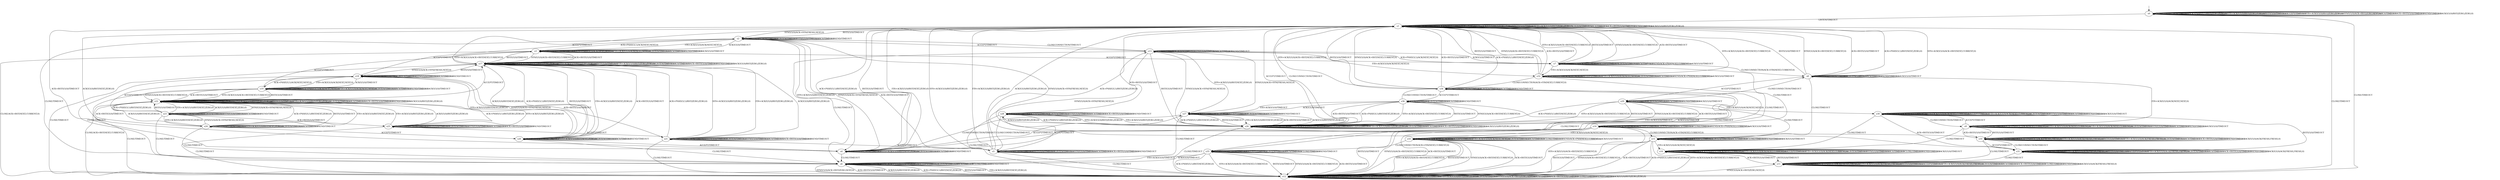 digraph h4 {
s0 [label="s0"];
s1 [label="s1"];
s12 [label="s12"];
s2 [label="s2"];
s26 [label="s26"];
s3 [label="s3"];
s4 [label="s4"];
s5 [label="s5"];
s6 [label="s6"];
s13 [label="s13"];
s7 [label="s7"];
s17 [label="s17"];
s27 [label="s27"];
s28 [label="s28"];
s8 [label="s8"];
s14 [label="s14"];
s18 [label="s18"];
s32 [label="s32"];
s9 [label="s9"];
s15 [label="s15"];
s19 [label="s19"];
s20 [label="s20"];
s21 [label="s21"];
s29 [label="s29"];
s33 [label="s33"];
s34 [label="s34"];
s10 [label="s10"];
s16 [label="s16"];
s22 [label="s22"];
s30 [label="s30"];
s35 [label="s35"];
s36 [label="s36"];
s11 [label="s11"];
s23 [label="s23"];
s31 [label="s31"];
s24 [label="s24"];
s25 [label="s25"];
s0 -> s0 [label="CLOSECONNECTION/TIMEOUT"];
s0 -> s0 [label="ACK+PSH(V,V,1)/RST(ZERO,ZERO,0)"];
s0 -> s0 [label="SYN+ACK(V,V,0)/RST(ZERO,ZERO,0)"];
s0 -> s0 [label="RST(V,V,0)/TIMEOUT"];
s0 -> s0 [label="ACCEPT/TIMEOUT"];
s0 -> s0 [label="FIN+ACK(V,V,0)/RST(ZERO,ZERO,0)"];
s0 -> s1 [label="LISTEN/TIMEOUT"];
s0 -> s0 [label="SYN(V,V,0)/ACK+RST(ZERO,NEXT,0)"];
s0 -> s0 [label="RCV/TIMEOUT"];
s0 -> s0 [label="ACK+RST(V,V,0)/TIMEOUT"];
s0 -> s12 [label="CLOSE/TIMEOUT"];
s0 -> s0 [label="SEND/TIMEOUT"];
s0 -> s0 [label="ACK(V,V,0)/RST(ZERO,ZERO,0)"];
s1 -> s1 [label="CLOSECONNECTION/TIMEOUT"];
s1 -> s1 [label="ACK+PSH(V,V,1)/RST(ZERO,ZERO,0)"];
s1 -> s1 [label="SYN+ACK(V,V,0)/RST(ZERO,ZERO,0)"];
s1 -> s1 [label="RST(V,V,0)/TIMEOUT"];
s1 -> s26 [label="ACCEPT/TIMEOUT"];
s1 -> s1 [label="FIN+ACK(V,V,0)/RST(ZERO,ZERO,0)"];
s1 -> s1 [label="LISTEN/TIMEOUT"];
s1 -> s2 [label="SYN(V,V,0)/ACK+SYN(FRESH,NEXT,0)"];
s1 -> s1 [label="RCV/TIMEOUT"];
s1 -> s1 [label="ACK+RST(V,V,0)/TIMEOUT"];
s1 -> s12 [label="CLOSE/TIMEOUT"];
s1 -> s1 [label="SEND/TIMEOUT"];
s1 -> s1 [label="ACK(V,V,0)/RST(ZERO,ZERO,0)"];
s12 -> s12 [label="CLOSECONNECTION/TIMEOUT"];
s12 -> s12 [label="ACK+PSH(V,V,1)/RST(ZERO,ZERO,0)"];
s12 -> s12 [label="SYN+ACK(V,V,0)/RST(ZERO,ZERO,0)"];
s12 -> s12 [label="RST(V,V,0)/TIMEOUT"];
s12 -> s12 [label="ACCEPT/TIMEOUT"];
s12 -> s12 [label="FIN+ACK(V,V,0)/RST(ZERO,ZERO,0)"];
s12 -> s12 [label="LISTEN/TIMEOUT"];
s12 -> s12 [label="SYN(V,V,0)/ACK+RST(ZERO,NEXT,0)"];
s12 -> s12 [label="RCV/TIMEOUT"];
s12 -> s12 [label="ACK+RST(V,V,0)/TIMEOUT"];
s12 -> s12 [label="CLOSE/TIMEOUT"];
s12 -> s12 [label="SEND/TIMEOUT"];
s12 -> s12 [label="ACK(V,V,0)/RST(ZERO,ZERO,0)"];
s2 -> s2 [label="CLOSECONNECTION/TIMEOUT"];
s2 -> s3 [label="ACK+PSH(V,V,1)/ACK(NEXT,NEXT,0)"];
s2 -> s4 [label="SYN+ACK(V,V,0)/RST(NEXT,ZERO,0)"];
s2 -> s1 [label="RST(V,V,0)/TIMEOUT"];
s2 -> s13 [label="ACCEPT/TIMEOUT"];
s2 -> s3 [label="FIN+ACK(V,V,0)/ACK(NEXT,NEXT,0)"];
s2 -> s2 [label="LISTEN/TIMEOUT"];
s2 -> s2 [label="SYN(V,V,0)/TIMEOUT"];
s2 -> s2 [label="RCV/TIMEOUT"];
s2 -> s5 [label="ACK+RST(V,V,0)/TIMEOUT"];
s2 -> s6 [label="CLOSE/TIMEOUT"];
s2 -> s2 [label="SEND/TIMEOUT"];
s2 -> s3 [label="ACK(V,V,0)/TIMEOUT"];
s26 -> s1 [label="CLOSECONNECTION/TIMEOUT"];
s26 -> s26 [label="ACK+PSH(V,V,1)/RST(ZERO,ZERO,0)"];
s26 -> s26 [label="SYN+ACK(V,V,0)/RST(ZERO,ZERO,0)"];
s26 -> s26 [label="RST(V,V,0)/TIMEOUT"];
s26 -> s26 [label="ACCEPT/TIMEOUT"];
s26 -> s26 [label="FIN+ACK(V,V,0)/RST(ZERO,ZERO,0)"];
s26 -> s26 [label="LISTEN/TIMEOUT"];
s26 -> s13 [label="SYN(V,V,0)/ACK+SYN(FRESH,NEXT,0)"];
s26 -> s26 [label="RCV/TIMEOUT"];
s26 -> s26 [label="ACK+RST(V,V,0)/TIMEOUT"];
s26 -> s12 [label="CLOSE/TIMEOUT"];
s26 -> s26 [label="SEND/TIMEOUT"];
s26 -> s26 [label="ACK(V,V,0)/RST(ZERO,ZERO,0)"];
s3 -> s3 [label="CLOSECONNECTION/TIMEOUT"];
s3 -> s3 [label="ACK+PSH(V,V,1)/ACK(NEXT,NEXT,0)"];
s3 -> s17 [label="SYN+ACK(V,V,0)/ACK+RST(NEXT,CURRENT,0)"];
s3 -> s17 [label="RST(V,V,0)/TIMEOUT"];
s3 -> s7 [label="ACCEPT/TIMEOUT"];
s3 -> s3 [label="FIN+ACK(V,V,0)/ACK(NEXT,NEXT,0)"];
s3 -> s3 [label="LISTEN/TIMEOUT"];
s3 -> s17 [label="SYN(V,V,0)/ACK+RST(NEXT,CURRENT,0)"];
s3 -> s3 [label="RCV/TIMEOUT"];
s3 -> s17 [label="ACK+RST(V,V,0)/TIMEOUT"];
s3 -> s12 [label="CLOSE/ACK+RST(NEXT,CURRENT,0)"];
s3 -> s3 [label="SEND/TIMEOUT"];
s3 -> s3 [label="ACK(V,V,0)/TIMEOUT"];
s4 -> s4 [label="CLOSECONNECTION/TIMEOUT"];
s4 -> s1 [label="ACK+PSH(V,V,1)/RST(NEXT,ZERO,0)"];
s4 -> s4 [label="SYN+ACK(V,V,0)/RST(NEXT,ZERO,0)"];
s4 -> s1 [label="RST(V,V,0)/TIMEOUT"];
s4 -> s27 [label="ACCEPT/TIMEOUT"];
s4 -> s1 [label="FIN+ACK(V,V,0)/RST(NEXT,ZERO,0)"];
s4 -> s4 [label="LISTEN/TIMEOUT"];
s4 -> s2 [label="SYN(V,V,0)/ACK+SYN(FRESH,NEXT,0)"];
s4 -> s4 [label="RCV/TIMEOUT"];
s4 -> s1 [label="ACK+RST(V,V,0)/TIMEOUT"];
s4 -> s6 [label="CLOSE/TIMEOUT"];
s4 -> s4 [label="SEND/TIMEOUT"];
s4 -> s1 [label="ACK(V,V,0)/RST(NEXT,ZERO,0)"];
s5 -> s5 [label="CLOSECONNECTION/TIMEOUT"];
s5 -> s1 [label="ACK+PSH(V,V,1)/RST(ZERO,ZERO,0)"];
s5 -> s1 [label="SYN+ACK(V,V,0)/RST(ZERO,ZERO,0)"];
s5 -> s5 [label="RST(V,V,0)/TIMEOUT"];
s5 -> s28 [label="ACCEPT/TIMEOUT"];
s5 -> s1 [label="FIN+ACK(V,V,0)/RST(ZERO,ZERO,0)"];
s5 -> s5 [label="LISTEN/TIMEOUT"];
s5 -> s5 [label="SYN(V,V,0)/TIMEOUT"];
s5 -> s5 [label="RCV/TIMEOUT"];
s5 -> s5 [label="ACK+RST(V,V,0)/TIMEOUT"];
s5 -> s12 [label="CLOSE/TIMEOUT"];
s5 -> s5 [label="SEND/TIMEOUT"];
s5 -> s1 [label="ACK(V,V,0)/RST(ZERO,ZERO,0)"];
s6 -> s6 [label="CLOSECONNECTION/TIMEOUT"];
s6 -> s12 [label="ACK+PSH(V,V,1)/RST(NEXT,ZERO,0)"];
s6 -> s6 [label="SYN+ACK(V,V,0)/RST(NEXT,ZERO,0)"];
s6 -> s12 [label="RST(V,V,0)/TIMEOUT"];
s6 -> s6 [label="ACCEPT/TIMEOUT"];
s6 -> s12 [label="FIN+ACK(V,V,0)/RST(NEXT,ZERO,0)"];
s6 -> s6 [label="LISTEN/TIMEOUT"];
s6 -> s12 [label="SYN(V,V,0)/ACK+RST(ZERO,NEXT,0)"];
s6 -> s6 [label="RCV/TIMEOUT"];
s6 -> s12 [label="ACK+RST(V,V,0)/TIMEOUT"];
s6 -> s6 [label="CLOSE/TIMEOUT"];
s6 -> s6 [label="SEND/TIMEOUT"];
s6 -> s12 [label="ACK(V,V,0)/RST(NEXT,ZERO,0)"];
s13 -> s2 [label="CLOSECONNECTION/TIMEOUT"];
s13 -> s7 [label="ACK+PSH(V,V,1)/ACK(NEXT,NEXT,0)"];
s13 -> s27 [label="SYN+ACK(V,V,0)/RST(NEXT,ZERO,0)"];
s13 -> s26 [label="RST(V,V,0)/TIMEOUT"];
s13 -> s13 [label="ACCEPT/TIMEOUT"];
s13 -> s32 [label="FIN+ACK(V,V,0)/ACK(NEXT,NEXT,0)"];
s13 -> s13 [label="LISTEN/TIMEOUT"];
s13 -> s13 [label="SYN(V,V,0)/TIMEOUT"];
s13 -> s13 [label="RCV/TIMEOUT"];
s13 -> s28 [label="ACK+RST(V,V,0)/TIMEOUT"];
s13 -> s6 [label="CLOSE/TIMEOUT"];
s13 -> s13 [label="SEND/TIMEOUT"];
s13 -> s7 [label="ACK(V,V,0)/TIMEOUT"];
s7 -> s8 [label="CLOSECONNECTION/ACK+FIN(NEXT,CURRENT,0)"];
s7 -> s7 [label="ACK+PSH(V,V,1)/ACK(NEXT,NEXT,0)"];
s7 -> s1 [label="SYN+ACK(V,V,0)/ACK+RST(NEXT,CURRENT,0)"];
s7 -> s1 [label="RST(V,V,0)/TIMEOUT"];
s7 -> s7 [label="ACCEPT/TIMEOUT"];
s7 -> s32 [label="FIN+ACK(V,V,0)/ACK(NEXT,NEXT,0)"];
s7 -> s7 [label="LISTEN/TIMEOUT"];
s7 -> s1 [label="SYN(V,V,0)/ACK+RST(NEXT,CURRENT,0)"];
s7 -> s7 [label="RCV/TIMEOUT"];
s7 -> s1 [label="ACK+RST(V,V,0)/TIMEOUT"];
s7 -> s14 [label="CLOSE/TIMEOUT"];
s7 -> s7 [label="SEND/ACK+PSH(NEXT,CURRENT,1)"];
s7 -> s7 [label="ACK(V,V,0)/TIMEOUT"];
s17 -> s17 [label="CLOSECONNECTION/TIMEOUT"];
s17 -> s17 [label="ACK+PSH(V,V,1)/RST(ZERO,ZERO,0)"];
s17 -> s17 [label="SYN+ACK(V,V,0)/RST(ZERO,ZERO,0)"];
s17 -> s17 [label="RST(V,V,0)/TIMEOUT"];
s17 -> s1 [label="ACCEPT/TIMEOUT"];
s17 -> s17 [label="FIN+ACK(V,V,0)/RST(ZERO,ZERO,0)"];
s17 -> s17 [label="LISTEN/TIMEOUT"];
s17 -> s18 [label="SYN(V,V,0)/ACK+SYN(FRESH,NEXT,0)"];
s17 -> s17 [label="RCV/TIMEOUT"];
s17 -> s17 [label="ACK+RST(V,V,0)/TIMEOUT"];
s17 -> s12 [label="CLOSE/TIMEOUT"];
s17 -> s17 [label="SEND/TIMEOUT"];
s17 -> s17 [label="ACK(V,V,0)/RST(ZERO,ZERO,0)"];
s27 -> s4 [label="CLOSECONNECTION/TIMEOUT"];
s27 -> s26 [label="ACK+PSH(V,V,1)/RST(NEXT,ZERO,0)"];
s27 -> s27 [label="SYN+ACK(V,V,0)/RST(NEXT,ZERO,0)"];
s27 -> s26 [label="RST(V,V,0)/TIMEOUT"];
s27 -> s27 [label="ACCEPT/TIMEOUT"];
s27 -> s26 [label="FIN+ACK(V,V,0)/RST(NEXT,ZERO,0)"];
s27 -> s27 [label="LISTEN/TIMEOUT"];
s27 -> s13 [label="SYN(V,V,0)/ACK+SYN(FRESH,NEXT,0)"];
s27 -> s27 [label="RCV/TIMEOUT"];
s27 -> s26 [label="ACK+RST(V,V,0)/TIMEOUT"];
s27 -> s6 [label="CLOSE/TIMEOUT"];
s27 -> s27 [label="SEND/TIMEOUT"];
s27 -> s26 [label="ACK(V,V,0)/RST(NEXT,ZERO,0)"];
s28 -> s5 [label="CLOSECONNECTION/TIMEOUT"];
s28 -> s26 [label="ACK+PSH(V,V,1)/RST(ZERO,ZERO,0)"];
s28 -> s26 [label="SYN+ACK(V,V,0)/RST(ZERO,ZERO,0)"];
s28 -> s28 [label="RST(V,V,0)/TIMEOUT"];
s28 -> s28 [label="ACCEPT/TIMEOUT"];
s28 -> s26 [label="FIN+ACK(V,V,0)/RST(ZERO,ZERO,0)"];
s28 -> s28 [label="LISTEN/TIMEOUT"];
s28 -> s28 [label="SYN(V,V,0)/TIMEOUT"];
s28 -> s28 [label="RCV/TIMEOUT"];
s28 -> s28 [label="ACK+RST(V,V,0)/TIMEOUT"];
s28 -> s12 [label="CLOSE/TIMEOUT"];
s28 -> s28 [label="SEND/TIMEOUT"];
s28 -> s26 [label="ACK(V,V,0)/RST(ZERO,ZERO,0)"];
s8 -> s8 [label="CLOSECONNECTION/TIMEOUT"];
s8 -> s1 [label="ACK+PSH(V,V,1)/RST(NEXT,ZERO,0)"];
s8 -> s1 [label="SYN+ACK(V,V,0)/ACK+RST(NEXT,CURRENT,0)"];
s8 -> s1 [label="RST(V,V,0)/TIMEOUT"];
s8 -> s29 [label="ACCEPT/TIMEOUT"];
s8 -> s9 [label="FIN+ACK(V,V,0)/ACK(NEXT,NEXT,0)"];
s8 -> s8 [label="LISTEN/TIMEOUT"];
s8 -> s1 [label="SYN(V,V,0)/ACK+RST(NEXT,CURRENT,0)"];
s8 -> s8 [label="RCV/TIMEOUT"];
s8 -> s1 [label="ACK+RST(V,V,0)/TIMEOUT"];
s8 -> s15 [label="CLOSE/TIMEOUT"];
s8 -> s8 [label="SEND/TIMEOUT"];
s8 -> s8 [label="ACK(V,V,0)/TIMEOUT"];
s14 -> s15 [label="CLOSECONNECTION/ACK+FIN(NEXT,CURRENT,0)"];
s14 -> s14 [label="ACK+PSH(V,V,1)/ACK(NEXT,NEXT,0)"];
s14 -> s12 [label="SYN+ACK(V,V,0)/ACK+RST(NEXT,CURRENT,0)"];
s14 -> s12 [label="RST(V,V,0)/TIMEOUT"];
s14 -> s14 [label="ACCEPT/TIMEOUT"];
s14 -> s33 [label="FIN+ACK(V,V,0)/ACK(NEXT,NEXT,0)"];
s14 -> s14 [label="LISTEN/TIMEOUT"];
s14 -> s12 [label="SYN(V,V,0)/ACK+RST(NEXT,CURRENT,0)"];
s14 -> s14 [label="RCV/TIMEOUT"];
s14 -> s12 [label="ACK+RST(V,V,0)/TIMEOUT"];
s14 -> s14 [label="CLOSE/TIMEOUT"];
s14 -> s14 [label="SEND/ACK+PSH(NEXT,CURRENT,1)"];
s14 -> s14 [label="ACK(V,V,0)/TIMEOUT"];
s18 -> s18 [label="CLOSECONNECTION/TIMEOUT"];
s18 -> s19 [label="ACK+PSH(V,V,1)/ACK(NEXT,NEXT,0)"];
s18 -> s20 [label="SYN+ACK(V,V,0)/RST(NEXT,ZERO,0)"];
s18 -> s17 [label="RST(V,V,0)/TIMEOUT"];
s18 -> s2 [label="ACCEPT/TIMEOUT"];
s18 -> s19 [label="FIN+ACK(V,V,0)/ACK(NEXT,NEXT,0)"];
s18 -> s18 [label="LISTEN/TIMEOUT"];
s18 -> s18 [label="SYN(V,V,0)/TIMEOUT"];
s18 -> s18 [label="RCV/TIMEOUT"];
s18 -> s21 [label="ACK+RST(V,V,0)/TIMEOUT"];
s18 -> s6 [label="CLOSE/TIMEOUT"];
s18 -> s18 [label="SEND/TIMEOUT"];
s18 -> s19 [label="ACK(V,V,0)/TIMEOUT"];
s32 -> s34 [label="CLOSECONNECTION/ACK+FIN(NEXT,CURRENT,0)"];
s32 -> s32 [label="ACK+PSH(V,V,1)/ACK(NEXT,NEXT,0)"];
s32 -> s1 [label="SYN+ACK(V,V,0)/ACK+RST(NEXT,CURRENT,0)"];
s32 -> s1 [label="RST(V,V,0)/TIMEOUT"];
s32 -> s32 [label="ACCEPT/TIMEOUT"];
s32 -> s32 [label="FIN+ACK(V,V,0)/ACK(NEXT,NEXT,0)"];
s32 -> s32 [label="LISTEN/TIMEOUT"];
s32 -> s1 [label="SYN(V,V,0)/ACK+RST(NEXT,CURRENT,0)"];
s32 -> s32 [label="RCV/TIMEOUT"];
s32 -> s1 [label="ACK+RST(V,V,0)/TIMEOUT"];
s32 -> s33 [label="CLOSE/TIMEOUT"];
s32 -> s32 [label="SEND/ACK+PSH(NEXT,CURRENT,1)"];
s32 -> s32 [label="ACK(V,V,0)/TIMEOUT"];
s9 -> s9 [label="CLOSECONNECTION/TIMEOUT"];
s9 -> s9 [label="ACK+PSH(V,V,1)/ACK(NEXT,CURRENT,0)"];
s9 -> s9 [label="SYN+ACK(V,V,0)/ACK(NEXT,CURRENT,0)"];
s9 -> s10 [label="RST(V,V,0)/TIMEOUT"];
s9 -> s30 [label="ACCEPT/TIMEOUT"];
s9 -> s9 [label="FIN+ACK(V,V,0)/ACK(NEXT,CURRENT,0)"];
s9 -> s9 [label="LISTEN/TIMEOUT"];
s9 -> s9 [label="SYN(V,V,0)/TIMEOUT"];
s9 -> s9 [label="RCV/TIMEOUT"];
s9 -> s10 [label="ACK+RST(V,V,0)/TIMEOUT"];
s9 -> s16 [label="CLOSE/TIMEOUT"];
s9 -> s9 [label="SEND/TIMEOUT"];
s9 -> s9 [label="ACK(V,V,0)/TIMEOUT"];
s15 -> s15 [label="CLOSECONNECTION/TIMEOUT"];
s15 -> s12 [label="ACK+PSH(V,V,1)/RST(NEXT,ZERO,0)"];
s15 -> s12 [label="SYN+ACK(V,V,0)/ACK+RST(NEXT,CURRENT,0)"];
s15 -> s12 [label="RST(V,V,0)/TIMEOUT"];
s15 -> s15 [label="ACCEPT/TIMEOUT"];
s15 -> s16 [label="FIN+ACK(V,V,0)/ACK(NEXT,NEXT,0)"];
s15 -> s15 [label="LISTEN/TIMEOUT"];
s15 -> s12 [label="SYN(V,V,0)/ACK+RST(NEXT,CURRENT,0)"];
s15 -> s15 [label="RCV/TIMEOUT"];
s15 -> s12 [label="ACK+RST(V,V,0)/TIMEOUT"];
s15 -> s15 [label="CLOSE/TIMEOUT"];
s15 -> s15 [label="SEND/TIMEOUT"];
s15 -> s15 [label="ACK(V,V,0)/TIMEOUT"];
s19 -> s19 [label="CLOSECONNECTION/TIMEOUT"];
s19 -> s19 [label="ACK+PSH(V,V,1)/ACK(NEXT,NEXT,0)"];
s19 -> s22 [label="SYN+ACK(V,V,0)/ACK+RST(NEXT,CURRENT,0)"];
s19 -> s22 [label="RST(V,V,0)/TIMEOUT"];
s19 -> s3 [label="ACCEPT/TIMEOUT"];
s19 -> s19 [label="FIN+ACK(V,V,0)/ACK(NEXT,NEXT,0)"];
s19 -> s19 [label="LISTEN/TIMEOUT"];
s19 -> s22 [label="SYN(V,V,0)/ACK+RST(NEXT,CURRENT,0)"];
s19 -> s19 [label="RCV/TIMEOUT"];
s19 -> s22 [label="ACK+RST(V,V,0)/TIMEOUT"];
s19 -> s12 [label="CLOSE/ACK+RST(NEXT,CURRENT,0)"];
s19 -> s19 [label="SEND/TIMEOUT"];
s19 -> s19 [label="ACK(V,V,0)/TIMEOUT"];
s20 -> s20 [label="CLOSECONNECTION/TIMEOUT"];
s20 -> s17 [label="ACK+PSH(V,V,1)/RST(NEXT,ZERO,0)"];
s20 -> s20 [label="SYN+ACK(V,V,0)/RST(NEXT,ZERO,0)"];
s20 -> s17 [label="RST(V,V,0)/TIMEOUT"];
s20 -> s4 [label="ACCEPT/TIMEOUT"];
s20 -> s17 [label="FIN+ACK(V,V,0)/RST(NEXT,ZERO,0)"];
s20 -> s20 [label="LISTEN/TIMEOUT"];
s20 -> s18 [label="SYN(V,V,0)/ACK+SYN(FRESH,NEXT,0)"];
s20 -> s20 [label="RCV/TIMEOUT"];
s20 -> s17 [label="ACK+RST(V,V,0)/TIMEOUT"];
s20 -> s6 [label="CLOSE/TIMEOUT"];
s20 -> s20 [label="SEND/TIMEOUT"];
s20 -> s17 [label="ACK(V,V,0)/RST(NEXT,ZERO,0)"];
s21 -> s21 [label="CLOSECONNECTION/TIMEOUT"];
s21 -> s17 [label="ACK+PSH(V,V,1)/RST(ZERO,ZERO,0)"];
s21 -> s17 [label="SYN+ACK(V,V,0)/RST(ZERO,ZERO,0)"];
s21 -> s21 [label="RST(V,V,0)/TIMEOUT"];
s21 -> s5 [label="ACCEPT/TIMEOUT"];
s21 -> s17 [label="FIN+ACK(V,V,0)/RST(ZERO,ZERO,0)"];
s21 -> s21 [label="LISTEN/TIMEOUT"];
s21 -> s21 [label="SYN(V,V,0)/TIMEOUT"];
s21 -> s21 [label="RCV/TIMEOUT"];
s21 -> s21 [label="ACK+RST(V,V,0)/TIMEOUT"];
s21 -> s12 [label="CLOSE/TIMEOUT"];
s21 -> s21 [label="SEND/TIMEOUT"];
s21 -> s17 [label="ACK(V,V,0)/RST(ZERO,ZERO,0)"];
s29 -> s8 [label="CLOSECONNECTION/TIMEOUT"];
s29 -> s26 [label="ACK+PSH(V,V,1)/RST(NEXT,ZERO,0)"];
s29 -> s26 [label="SYN+ACK(V,V,0)/ACK+RST(NEXT,CURRENT,0)"];
s29 -> s26 [label="RST(V,V,0)/TIMEOUT"];
s29 -> s29 [label="ACCEPT/TIMEOUT"];
s29 -> s30 [label="FIN+ACK(V,V,0)/ACK(NEXT,NEXT,0)"];
s29 -> s29 [label="LISTEN/TIMEOUT"];
s29 -> s26 [label="SYN(V,V,0)/ACK+RST(NEXT,CURRENT,0)"];
s29 -> s29 [label="RCV/TIMEOUT"];
s29 -> s26 [label="ACK+RST(V,V,0)/TIMEOUT"];
s29 -> s15 [label="CLOSE/TIMEOUT"];
s29 -> s29 [label="SEND/TIMEOUT"];
s29 -> s29 [label="ACK(V,V,0)/TIMEOUT"];
s33 -> s35 [label="CLOSECONNECTION/ACK+FIN(NEXT,CURRENT,0)"];
s33 -> s33 [label="ACK+PSH(V,V,1)/ACK(NEXT,NEXT,0)"];
s33 -> s12 [label="SYN+ACK(V,V,0)/ACK+RST(NEXT,CURRENT,0)"];
s33 -> s12 [label="RST(V,V,0)/TIMEOUT"];
s33 -> s33 [label="ACCEPT/TIMEOUT"];
s33 -> s33 [label="FIN+ACK(V,V,0)/ACK(NEXT,NEXT,0)"];
s33 -> s33 [label="LISTEN/TIMEOUT"];
s33 -> s12 [label="SYN(V,V,0)/ACK+RST(NEXT,CURRENT,0)"];
s33 -> s33 [label="RCV/TIMEOUT"];
s33 -> s12 [label="ACK+RST(V,V,0)/TIMEOUT"];
s33 -> s33 [label="CLOSE/TIMEOUT"];
s33 -> s33 [label="SEND/ACK+PSH(NEXT,CURRENT,1)"];
s33 -> s33 [label="ACK(V,V,0)/TIMEOUT"];
s34 -> s34 [label="CLOSECONNECTION/TIMEOUT"];
s34 -> s1 [label="ACK+PSH(V,V,1)/RST(NEXT,ZERO,0)"];
s34 -> s1 [label="SYN+ACK(V,V,0)/ACK+RST(NEXT,CURRENT,0)"];
s34 -> s1 [label="RST(V,V,0)/TIMEOUT"];
s34 -> s36 [label="ACCEPT/TIMEOUT"];
s34 -> s4 [label="FIN+ACK(V,V,0)/TIMEOUT"];
s34 -> s34 [label="LISTEN/TIMEOUT"];
s34 -> s1 [label="SYN(V,V,0)/ACK+RST(NEXT,CURRENT,0)"];
s34 -> s34 [label="RCV/TIMEOUT"];
s34 -> s1 [label="ACK+RST(V,V,0)/TIMEOUT"];
s34 -> s35 [label="CLOSE/TIMEOUT"];
s34 -> s34 [label="SEND/TIMEOUT"];
s34 -> s4 [label="ACK(V,V,0)/TIMEOUT"];
s10 -> s10 [label="CLOSECONNECTION/TIMEOUT"];
s10 -> s10 [label="ACK+PSH(V,V,1)/ACK(FRESH,FRESH,0)"];
s10 -> s10 [label="SYN+ACK(V,V,0)/ACK(FRESH,FRESH,0)"];
s10 -> s10 [label="RST(V,V,0)/TIMEOUT"];
s10 -> s31 [label="ACCEPT/TIMEOUT"];
s10 -> s10 [label="FIN+ACK(V,V,0)/ACK(FRESH,FRESH,0)"];
s10 -> s10 [label="LISTEN/TIMEOUT"];
s10 -> s2 [label="SYN(V,V,0)/ACK+SYN(FRESH,NEXT,0)"];
s10 -> s10 [label="RCV/TIMEOUT"];
s10 -> s10 [label="ACK+RST(V,V,0)/TIMEOUT"];
s10 -> s11 [label="CLOSE/TIMEOUT"];
s10 -> s10 [label="SEND/TIMEOUT"];
s10 -> s10 [label="ACK(V,V,0)/ACK(FRESH,FRESH,0)"];
s16 -> s16 [label="CLOSECONNECTION/TIMEOUT"];
s16 -> s16 [label="ACK+PSH(V,V,1)/ACK(NEXT,CURRENT,0)"];
s16 -> s16 [label="SYN+ACK(V,V,0)/ACK(NEXT,CURRENT,0)"];
s16 -> s11 [label="RST(V,V,0)/TIMEOUT"];
s16 -> s16 [label="ACCEPT/TIMEOUT"];
s16 -> s16 [label="FIN+ACK(V,V,0)/ACK(NEXT,CURRENT,0)"];
s16 -> s16 [label="LISTEN/TIMEOUT"];
s16 -> s16 [label="SYN(V,V,0)/TIMEOUT"];
s16 -> s16 [label="RCV/TIMEOUT"];
s16 -> s11 [label="ACK+RST(V,V,0)/TIMEOUT"];
s16 -> s16 [label="CLOSE/TIMEOUT"];
s16 -> s16 [label="SEND/TIMEOUT"];
s16 -> s16 [label="ACK(V,V,0)/TIMEOUT"];
s22 -> s22 [label="CLOSECONNECTION/TIMEOUT"];
s22 -> s22 [label="ACK+PSH(V,V,1)/RST(ZERO,ZERO,0)"];
s22 -> s22 [label="SYN+ACK(V,V,0)/RST(ZERO,ZERO,0)"];
s22 -> s22 [label="RST(V,V,0)/TIMEOUT"];
s22 -> s17 [label="ACCEPT/TIMEOUT"];
s22 -> s22 [label="FIN+ACK(V,V,0)/RST(ZERO,ZERO,0)"];
s22 -> s22 [label="LISTEN/TIMEOUT"];
s22 -> s23 [label="SYN(V,V,0)/ACK+SYN(FRESH,NEXT,0)"];
s22 -> s22 [label="RCV/TIMEOUT"];
s22 -> s22 [label="ACK+RST(V,V,0)/TIMEOUT"];
s22 -> s12 [label="CLOSE/TIMEOUT"];
s22 -> s22 [label="SEND/TIMEOUT"];
s22 -> s22 [label="ACK(V,V,0)/RST(ZERO,ZERO,0)"];
s30 -> s9 [label="CLOSECONNECTION/TIMEOUT"];
s30 -> s30 [label="ACK+PSH(V,V,1)/ACK(NEXT,CURRENT,0)"];
s30 -> s30 [label="SYN+ACK(V,V,0)/ACK(NEXT,CURRENT,0)"];
s30 -> s31 [label="RST(V,V,0)/TIMEOUT"];
s30 -> s30 [label="ACCEPT/TIMEOUT"];
s30 -> s30 [label="FIN+ACK(V,V,0)/ACK(NEXT,CURRENT,0)"];
s30 -> s30 [label="LISTEN/TIMEOUT"];
s30 -> s30 [label="SYN(V,V,0)/TIMEOUT"];
s30 -> s30 [label="RCV/TIMEOUT"];
s30 -> s31 [label="ACK+RST(V,V,0)/TIMEOUT"];
s30 -> s16 [label="CLOSE/TIMEOUT"];
s30 -> s30 [label="SEND/TIMEOUT"];
s30 -> s30 [label="ACK(V,V,0)/TIMEOUT"];
s35 -> s35 [label="CLOSECONNECTION/TIMEOUT"];
s35 -> s12 [label="ACK+PSH(V,V,1)/RST(NEXT,ZERO,0)"];
s35 -> s12 [label="SYN+ACK(V,V,0)/ACK+RST(NEXT,CURRENT,0)"];
s35 -> s12 [label="RST(V,V,0)/TIMEOUT"];
s35 -> s35 [label="ACCEPT/TIMEOUT"];
s35 -> s6 [label="FIN+ACK(V,V,0)/TIMEOUT"];
s35 -> s35 [label="LISTEN/TIMEOUT"];
s35 -> s12 [label="SYN(V,V,0)/ACK+RST(NEXT,CURRENT,0)"];
s35 -> s35 [label="RCV/TIMEOUT"];
s35 -> s12 [label="ACK+RST(V,V,0)/TIMEOUT"];
s35 -> s35 [label="CLOSE/TIMEOUT"];
s35 -> s35 [label="SEND/TIMEOUT"];
s35 -> s6 [label="ACK(V,V,0)/TIMEOUT"];
s36 -> s34 [label="CLOSECONNECTION/TIMEOUT"];
s36 -> s26 [label="ACK+PSH(V,V,1)/RST(NEXT,ZERO,0)"];
s36 -> s26 [label="SYN+ACK(V,V,0)/ACK+RST(NEXT,CURRENT,0)"];
s36 -> s26 [label="RST(V,V,0)/TIMEOUT"];
s36 -> s36 [label="ACCEPT/TIMEOUT"];
s36 -> s27 [label="FIN+ACK(V,V,0)/TIMEOUT"];
s36 -> s36 [label="LISTEN/TIMEOUT"];
s36 -> s26 [label="SYN(V,V,0)/ACK+RST(NEXT,CURRENT,0)"];
s36 -> s36 [label="RCV/TIMEOUT"];
s36 -> s26 [label="ACK+RST(V,V,0)/TIMEOUT"];
s36 -> s35 [label="CLOSE/TIMEOUT"];
s36 -> s36 [label="SEND/TIMEOUT"];
s36 -> s27 [label="ACK(V,V,0)/TIMEOUT"];
s11 -> s11 [label="CLOSECONNECTION/TIMEOUT"];
s11 -> s11 [label="ACK+PSH(V,V,1)/ACK(FRESH,FRESH,0)"];
s11 -> s11 [label="SYN+ACK(V,V,0)/ACK(FRESH,FRESH,0)"];
s11 -> s11 [label="RST(V,V,0)/TIMEOUT"];
s11 -> s11 [label="ACCEPT/TIMEOUT"];
s11 -> s11 [label="FIN+ACK(V,V,0)/ACK(FRESH,FRESH,0)"];
s11 -> s11 [label="LISTEN/TIMEOUT"];
s11 -> s12 [label="SYN(V,V,0)/ACK+RST(ZERO,NEXT,0)"];
s11 -> s11 [label="RCV/TIMEOUT"];
s11 -> s11 [label="ACK+RST(V,V,0)/TIMEOUT"];
s11 -> s11 [label="CLOSE/TIMEOUT"];
s11 -> s11 [label="SEND/TIMEOUT"];
s11 -> s11 [label="ACK(V,V,0)/ACK(FRESH,FRESH,0)"];
s23 -> s23 [label="CLOSECONNECTION/TIMEOUT"];
s23 -> s22 [label="ACK+PSH(V,V,1)/RST(NEXT,ZERO,0)"];
s23 -> s24 [label="SYN+ACK(V,V,0)/RST(NEXT,ZERO,0)"];
s23 -> s22 [label="RST(V,V,0)/TIMEOUT"];
s23 -> s18 [label="ACCEPT/TIMEOUT"];
s23 -> s22 [label="FIN+ACK(V,V,0)/RST(NEXT,ZERO,0)"];
s23 -> s23 [label="LISTEN/TIMEOUT"];
s23 -> s23 [label="SYN(V,V,0)/TIMEOUT"];
s23 -> s23 [label="RCV/TIMEOUT"];
s23 -> s25 [label="ACK+RST(V,V,0)/TIMEOUT"];
s23 -> s6 [label="CLOSE/TIMEOUT"];
s23 -> s23 [label="SEND/TIMEOUT"];
s23 -> s22 [label="ACK(V,V,0)/RST(NEXT,ZERO,0)"];
s31 -> s10 [label="CLOSECONNECTION/TIMEOUT"];
s31 -> s31 [label="ACK+PSH(V,V,1)/ACK(FRESH,FRESH,0)"];
s31 -> s31 [label="SYN+ACK(V,V,0)/ACK(FRESH,FRESH,0)"];
s31 -> s31 [label="RST(V,V,0)/TIMEOUT"];
s31 -> s31 [label="ACCEPT/TIMEOUT"];
s31 -> s31 [label="FIN+ACK(V,V,0)/ACK(FRESH,FRESH,0)"];
s31 -> s31 [label="LISTEN/TIMEOUT"];
s31 -> s13 [label="SYN(V,V,0)/ACK+SYN(FRESH,NEXT,0)"];
s31 -> s31 [label="RCV/TIMEOUT"];
s31 -> s31 [label="ACK+RST(V,V,0)/TIMEOUT"];
s31 -> s11 [label="CLOSE/TIMEOUT"];
s31 -> s31 [label="SEND/TIMEOUT"];
s31 -> s31 [label="ACK(V,V,0)/ACK(FRESH,FRESH,0)"];
s24 -> s24 [label="CLOSECONNECTION/TIMEOUT"];
s24 -> s22 [label="ACK+PSH(V,V,1)/RST(NEXT,ZERO,0)"];
s24 -> s24 [label="SYN+ACK(V,V,0)/RST(NEXT,ZERO,0)"];
s24 -> s22 [label="RST(V,V,0)/TIMEOUT"];
s24 -> s20 [label="ACCEPT/TIMEOUT"];
s24 -> s22 [label="FIN+ACK(V,V,0)/RST(NEXT,ZERO,0)"];
s24 -> s24 [label="LISTEN/TIMEOUT"];
s24 -> s23 [label="SYN(V,V,0)/ACK+SYN(FRESH,NEXT,0)"];
s24 -> s24 [label="RCV/TIMEOUT"];
s24 -> s22 [label="ACK+RST(V,V,0)/TIMEOUT"];
s24 -> s6 [label="CLOSE/TIMEOUT"];
s24 -> s24 [label="SEND/TIMEOUT"];
s24 -> s22 [label="ACK(V,V,0)/RST(NEXT,ZERO,0)"];
s25 -> s25 [label="CLOSECONNECTION/TIMEOUT"];
s25 -> s22 [label="ACK+PSH(V,V,1)/RST(ZERO,ZERO,0)"];
s25 -> s22 [label="SYN+ACK(V,V,0)/RST(ZERO,ZERO,0)"];
s25 -> s25 [label="RST(V,V,0)/TIMEOUT"];
s25 -> s21 [label="ACCEPT/TIMEOUT"];
s25 -> s22 [label="FIN+ACK(V,V,0)/RST(ZERO,ZERO,0)"];
s25 -> s25 [label="LISTEN/TIMEOUT"];
s25 -> s25 [label="SYN(V,V,0)/TIMEOUT"];
s25 -> s25 [label="RCV/TIMEOUT"];
s25 -> s25 [label="ACK+RST(V,V,0)/TIMEOUT"];
s25 -> s12 [label="CLOSE/TIMEOUT"];
s25 -> s25 [label="SEND/TIMEOUT"];
s25 -> s22 [label="ACK(V,V,0)/RST(ZERO,ZERO,0)"];
__start0 [shape=none, label=""];
__start0 -> s0 [label=""];
}
